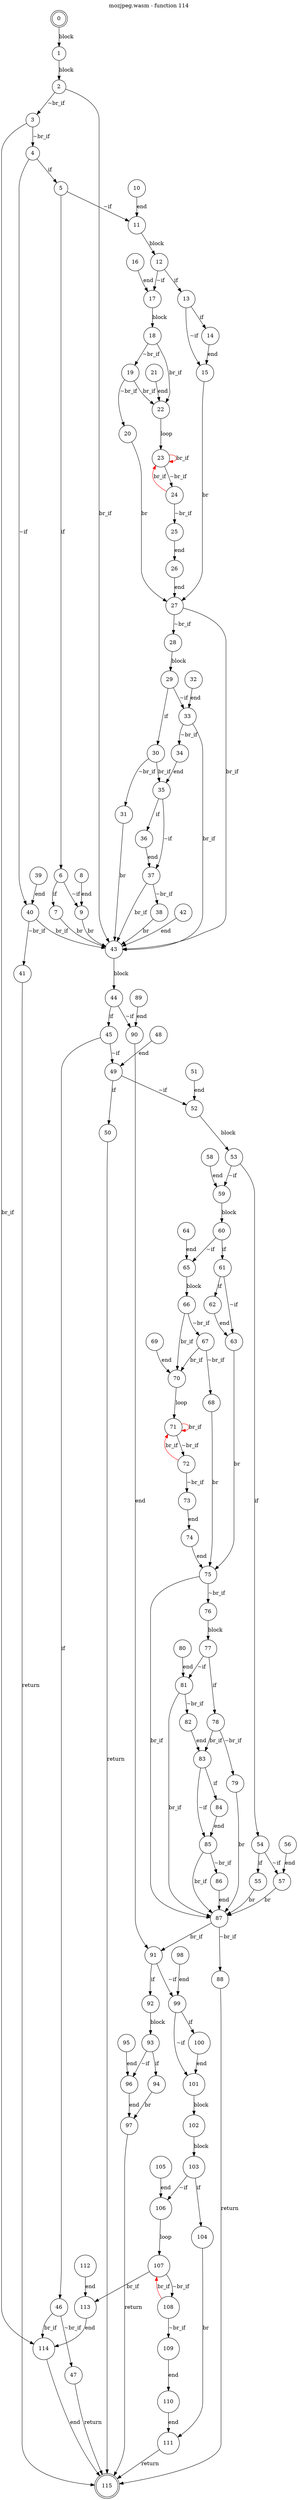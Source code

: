digraph finite_state_machine {
    label = "mozjpeg.wasm - function 114"
    labelloc =  t
    labelfontsize = 16
    labelfontcolor = black
    labelfontname = "Helvetica"
    node [shape = doublecircle]; 0 115;
    node [shape = circle];
    0 -> 1[label = "block"];
    1 -> 2[label = "block"];
    2 -> 3[label = "~br_if"];
    2 -> 43[label = "br_if"];
    3 -> 4[label = "~br_if"];
    3 -> 114[label = "br_if"];
    4 -> 5[label = "if"];
    4 -> 40[label = "~if"];
    5 -> 6[label = "if"];
    5 -> 11[label = "~if"];
    6 -> 7[label = "if"];
    6 -> 9[label = "~if"];
    7 -> 43[label = "br"];
    8 -> 9[label = "end"];
    9 -> 43[label = "br"];
    10 -> 11[label = "end"];
    11 -> 12[label = "block"];
    12 -> 13[label = "if"];
    12 -> 17[label = "~if"];
    13 -> 14[label = "if"];
    13 -> 15[label = "~if"];
    14 -> 15[label = "end"];
    15 -> 27[label = "br"];
    16 -> 17[label = "end"];
    17 -> 18[label = "block"];
    18 -> 19[label = "~br_if"];
    18 -> 22[label = "br_if"];
    19 -> 20[label = "~br_if"];
    19 -> 22[label = "br_if"];
    20 -> 27[label = "br"];
    21 -> 22[label = "end"];
    22 -> 23[label = "loop"];
    23 -> 24[label = "~br_if"];
    23 -> 23[color="red" label = "br_if"];
    24 -> 25[label = "~br_if"];
    24 -> 23[color="red" label = "br_if"];
    25 -> 26[label = "end"];
    26 -> 27[label = "end"];
    27 -> 28[label = "~br_if"];
    27 -> 43[label = "br_if"];
    28 -> 29[label = "block"];
    29 -> 30[label = "if"];
    29 -> 33[label = "~if"];
    30 -> 31[label = "~br_if"];
    30 -> 35[label = "br_if"];
    31 -> 43[label = "br"];
    32 -> 33[label = "end"];
    33 -> 34[label = "~br_if"];
    33 -> 43[label = "br_if"];
    34 -> 35[label = "end"];
    35 -> 36[label = "if"];
    35 -> 37[label = "~if"];
    36 -> 37[label = "end"];
    37 -> 38[label = "~br_if"];
    37 -> 43[label = "br_if"];
    38 -> 43[label = "br"];
    39 -> 40[label = "end"];
    40 -> 41[label = "~br_if"];
    40 -> 43[label = "br_if"];
    41 -> 115[label = "return"];
    42 -> 43[label = "end"];
    43 -> 44[label = "block"];
    44 -> 45[label = "if"];
    44 -> 90[label = "~if"];
    45 -> 46[label = "if"];
    45 -> 49[label = "~if"];
    46 -> 47[label = "~br_if"];
    46 -> 114[label = "br_if"];
    47 -> 115[label = "return"];
    48 -> 49[label = "end"];
    49 -> 50[label = "if"];
    49 -> 52[label = "~if"];
    50 -> 115[label = "return"];
    51 -> 52[label = "end"];
    52 -> 53[label = "block"];
    53 -> 54[label = "if"];
    53 -> 59[label = "~if"];
    54 -> 55[label = "if"];
    54 -> 57[label = "~if"];
    55 -> 87[label = "br"];
    56 -> 57[label = "end"];
    57 -> 87[label = "br"];
    58 -> 59[label = "end"];
    59 -> 60[label = "block"];
    60 -> 61[label = "if"];
    60 -> 65[label = "~if"];
    61 -> 62[label = "if"];
    61 -> 63[label = "~if"];
    62 -> 63[label = "end"];
    63 -> 75[label = "br"];
    64 -> 65[label = "end"];
    65 -> 66[label = "block"];
    66 -> 67[label = "~br_if"];
    66 -> 70[label = "br_if"];
    67 -> 68[label = "~br_if"];
    67 -> 70[label = "br_if"];
    68 -> 75[label = "br"];
    69 -> 70[label = "end"];
    70 -> 71[label = "loop"];
    71 -> 72[label = "~br_if"];
    71 -> 71[color="red" label = "br_if"];
    72 -> 73[label = "~br_if"];
    72 -> 71[color="red" label = "br_if"];
    73 -> 74[label = "end"];
    74 -> 75[label = "end"];
    75 -> 76[label = "~br_if"];
    75 -> 87[label = "br_if"];
    76 -> 77[label = "block"];
    77 -> 78[label = "if"];
    77 -> 81[label = "~if"];
    78 -> 79[label = "~br_if"];
    78 -> 83[label = "br_if"];
    79 -> 87[label = "br"];
    80 -> 81[label = "end"];
    81 -> 82[label = "~br_if"];
    81 -> 87[label = "br_if"];
    82 -> 83[label = "end"];
    83 -> 84[label = "if"];
    83 -> 85[label = "~if"];
    84 -> 85[label = "end"];
    85 -> 86[label = "~br_if"];
    85 -> 87[label = "br_if"];
    86 -> 87[label = "end"];
    87 -> 88[label = "~br_if"];
    87 -> 91[label = "br_if"];
    88 -> 115[label = "return"];
    89 -> 90[label = "end"];
    90 -> 91[label = "end"];
    91 -> 92[label = "if"];
    91 -> 99[label = "~if"];
    92 -> 93[label = "block"];
    93 -> 94[label = "if"];
    93 -> 96[label = "~if"];
    94 -> 97[label = "br"];
    95 -> 96[label = "end"];
    96 -> 97[label = "end"];
    97 -> 115[label = "return"];
    98 -> 99[label = "end"];
    99 -> 100[label = "if"];
    99 -> 101[label = "~if"];
    100 -> 101[label = "end"];
    101 -> 102[label = "block"];
    102 -> 103[label = "block"];
    103 -> 104[label = "if"];
    103 -> 106[label = "~if"];
    104 -> 111[label = "br"];
    105 -> 106[label = "end"];
    106 -> 107[label = "loop"];
    107 -> 108[label = "~br_if"];
    107 -> 113[label = "br_if"];
    108 -> 109[label = "~br_if"];
    108 -> 107[color="red" label = "br_if"];
    109 -> 110[label = "end"];
    110 -> 111[label = "end"];
    111 -> 115[label = "return"];
    112 -> 113[label = "end"];
    113 -> 114[label = "end"];
    114 -> 115[label = "end"];
}

